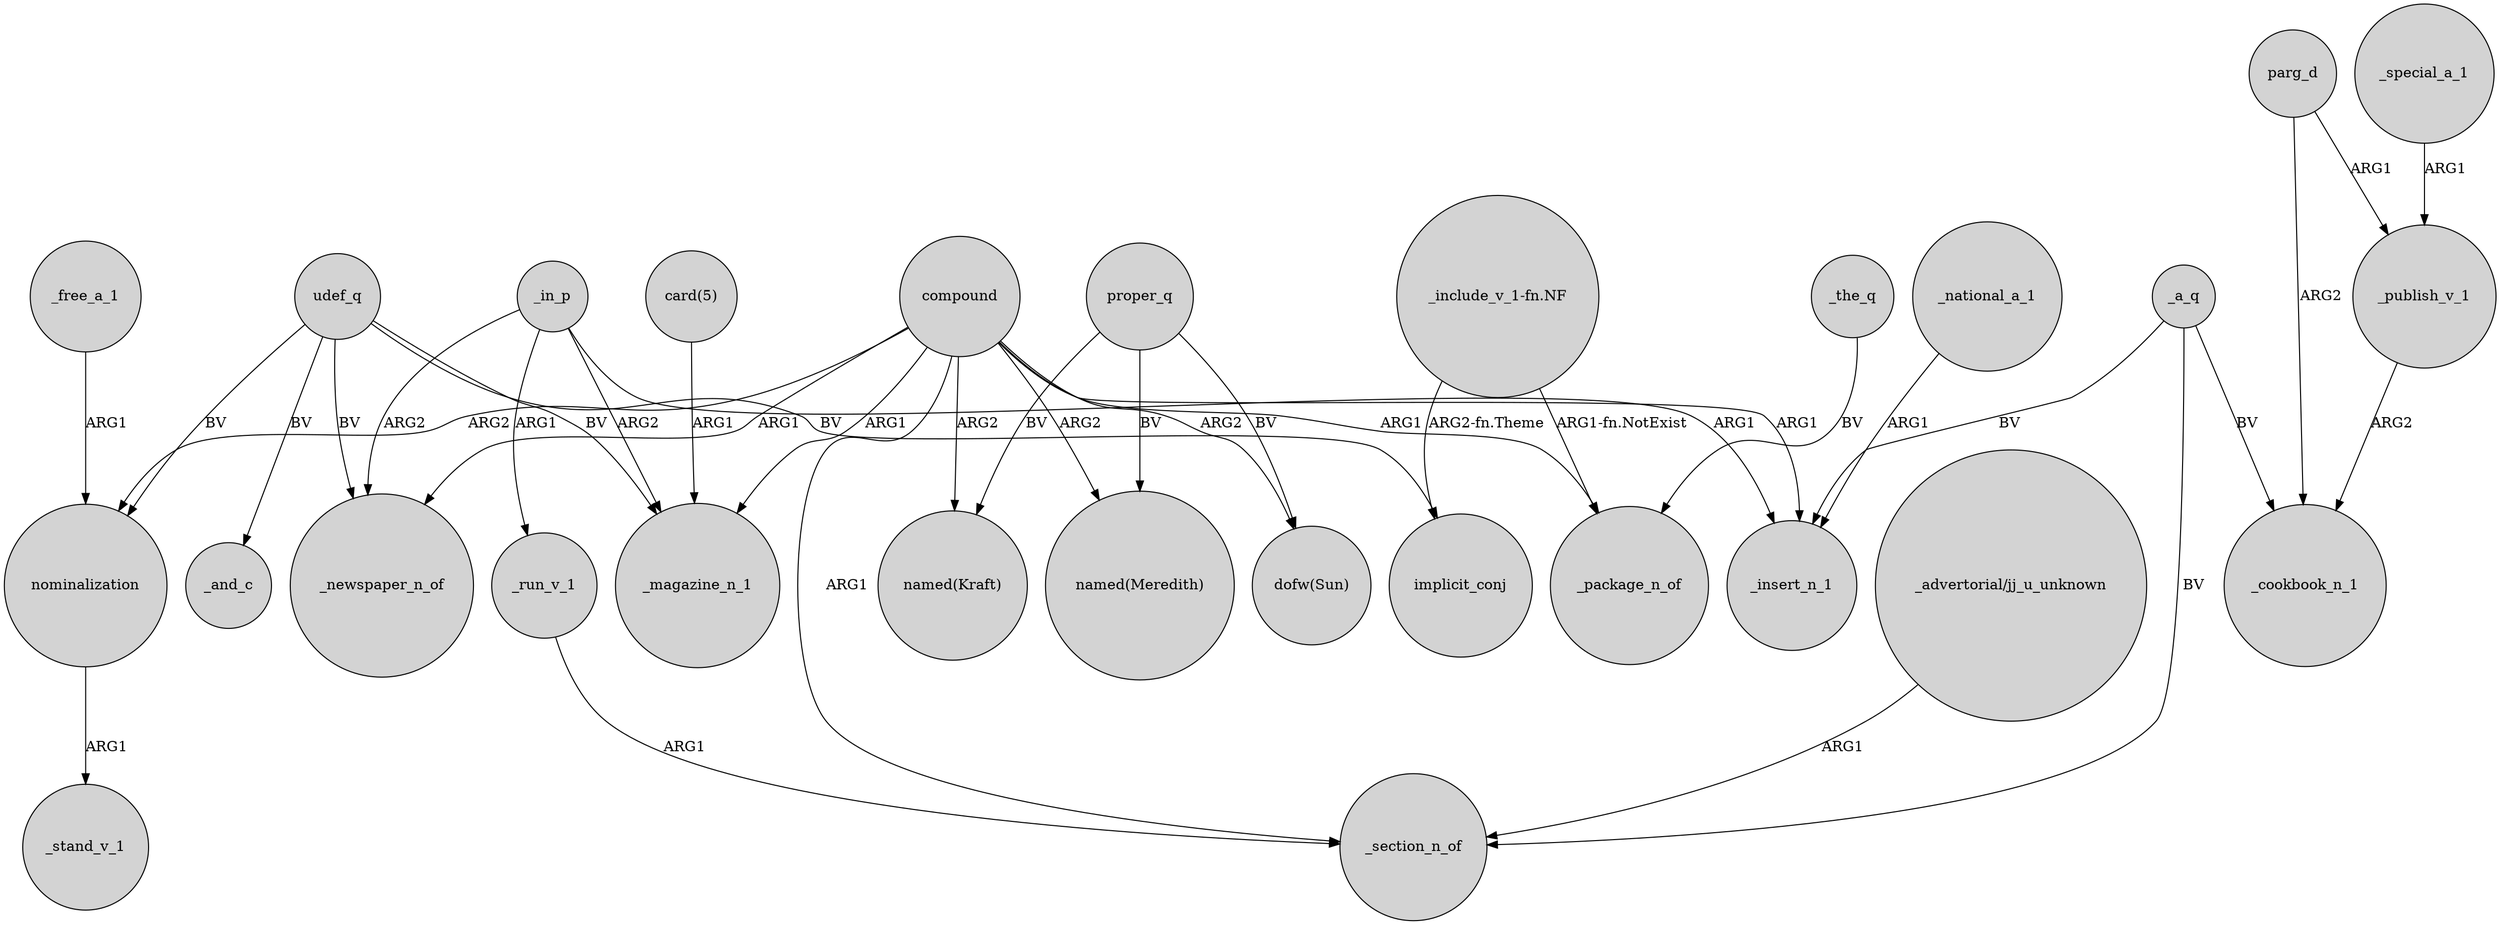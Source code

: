 digraph {
	node [shape=circle style=filled]
	_run_v_1 -> _section_n_of [label=ARG1]
	_publish_v_1 -> _cookbook_n_1 [label=ARG2]
	_in_p -> _newspaper_n_of [label=ARG2]
	compound -> "named(Meredith)" [label=ARG2]
	_the_q -> _package_n_of [label=BV]
	compound -> "dofw(Sun)" [label=ARG2]
	_a_q -> _cookbook_n_1 [label=BV]
	udef_q -> _newspaper_n_of [label=BV]
	"card(5)" -> _magazine_n_1 [label=ARG1]
	_in_p -> _run_v_1 [label=ARG1]
	proper_q -> "named(Kraft)" [label=BV]
	compound -> _section_n_of [label=ARG1]
	compound -> nominalization [label=ARG2]
	"_include_v_1-fn.NF" -> _package_n_of [label="ARG1-fn.NotExist"]
	udef_q -> implicit_conj [label=BV]
	proper_q -> "dofw(Sun)" [label=BV]
	"_include_v_1-fn.NF" -> implicit_conj [label="ARG2-fn.Theme"]
	compound -> _package_n_of [label=ARG1]
	compound -> _insert_n_1 [label=ARG1]
	udef_q -> _magazine_n_1 [label=BV]
	parg_d -> _publish_v_1 [label=ARG1]
	_special_a_1 -> _publish_v_1 [label=ARG1]
	_a_q -> _section_n_of [label=BV]
	compound -> "named(Kraft)" [label=ARG2]
	parg_d -> _cookbook_n_1 [label=ARG2]
	compound -> _newspaper_n_of [label=ARG1]
	udef_q -> nominalization [label=BV]
	_a_q -> _insert_n_1 [label=BV]
	_in_p -> _magazine_n_1 [label=ARG2]
	compound -> _magazine_n_1 [label=ARG1]
	_free_a_1 -> nominalization [label=ARG1]
	"_advertorial/jj_u_unknown" -> _section_n_of [label=ARG1]
	udef_q -> _and_c [label=BV]
	_in_p -> _insert_n_1 [label=ARG1]
	_national_a_1 -> _insert_n_1 [label=ARG1]
	nominalization -> _stand_v_1 [label=ARG1]
	proper_q -> "named(Meredith)" [label=BV]
}
